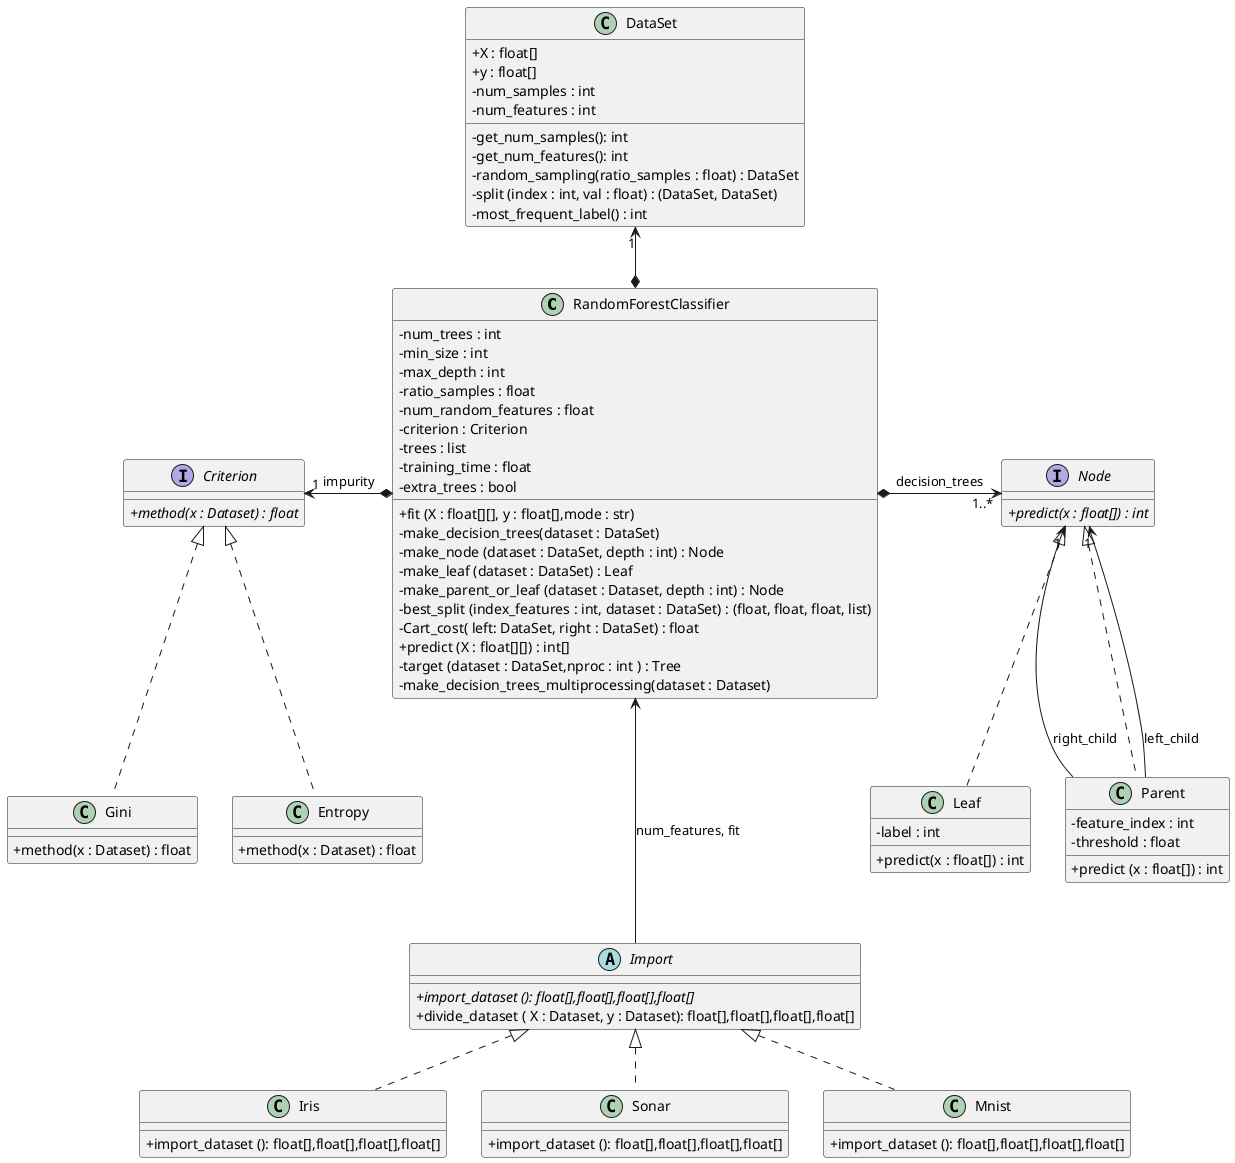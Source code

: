 @startuml
'https://plantuml.com/class-diagram

' - added class Criterion and derivatives that contains what's common of all
'   criteria, before in RandomForestClassifier

skinparam classAttributeIconSize 0
skinparam noteFontSize 11
'skinparam linetype ortho
'skinparam linetype polyline

class RandomForestClassifier {
- num_trees : int
- min_size : int
- max_depth : int
- ratio_samples : float
- num_random_features : float
- criterion : Criterion
- trees : list
- training_time : float
-extra_trees : bool
+ fit (X : float[][], y : float[],mode : str)
- make_decision_trees(dataset : DataSet)
- make_node (dataset : DataSet, depth : int) : Node
- make_leaf (dataset : DataSet) : Leaf
- make_parent_or_leaf (dataset : Dataset, depth : int) : Node
- best_split (index_features : int, dataset : DataSet) : (float, float, float, list)
- Cart_cost( left: DataSet, right : DataSet) : float
+ predict (X : float[][]) : int[]
- target (dataset : DataSet,nproc : int ) : Tree
- make_decision_trees_multiprocessing(dataset : Dataset)
}
class DataSet{
    + X : float[]
    + y : float[]
    - num_samples : int 
    - num_features : int
    - get_num_samples(): int
    - get_num_features(): int
    - random_sampling(ratio_samples : float) : DataSet
    - split (index : int, val : float) : (DataSet, DataSet)
    - most_frequent_label() : int

}
abstract Import{
    + {abstract} import_dataset (): float[],float[],float[],float[]
    + divide_dataset ( X : Dataset, y : Dataset): float[],float[],float[],float[]
}
class Iris implements Import{
    + import_dataset (): float[],float[],float[],float[]
}
class Sonar implements Import{
    + import_dataset (): float[],float[],float[],float[]
}
class Mnist implements Import{
    + import_dataset (): float[],float[],float[],float[]
}
interface Criterion {
   + {abstract} method(x : Dataset) : float
}
class Gini implements Criterion {
    + method(x : Dataset) : float
}
class Entropy implements Criterion {
    + method(x : Dataset) : float
}
interface Node {
+ {abstract} predict(x : float[]) : int
}

class Leaf implements Node {
- label : int
+ predict(x : float[]) : int
}

class Parent implements Node {
- feature_index : int
- threshold : float
+ predict (x : float[]) : int
}

' associacions
RandomForestClassifier *-right-> "1..*" Node : decision_trees
RandomForestClassifier *-left-> "1" Criterion : impurity
RandomForestClassifier *-up-> "1"  DataSet 
Parent -down-> "1" Node : left_child
Parent -down-> "1" Node : right_child
RandomForestClassifier <--- Import :  num_features, fit

' positionament
'RandomForestClassifier -[hidden]-> Node
@enduml